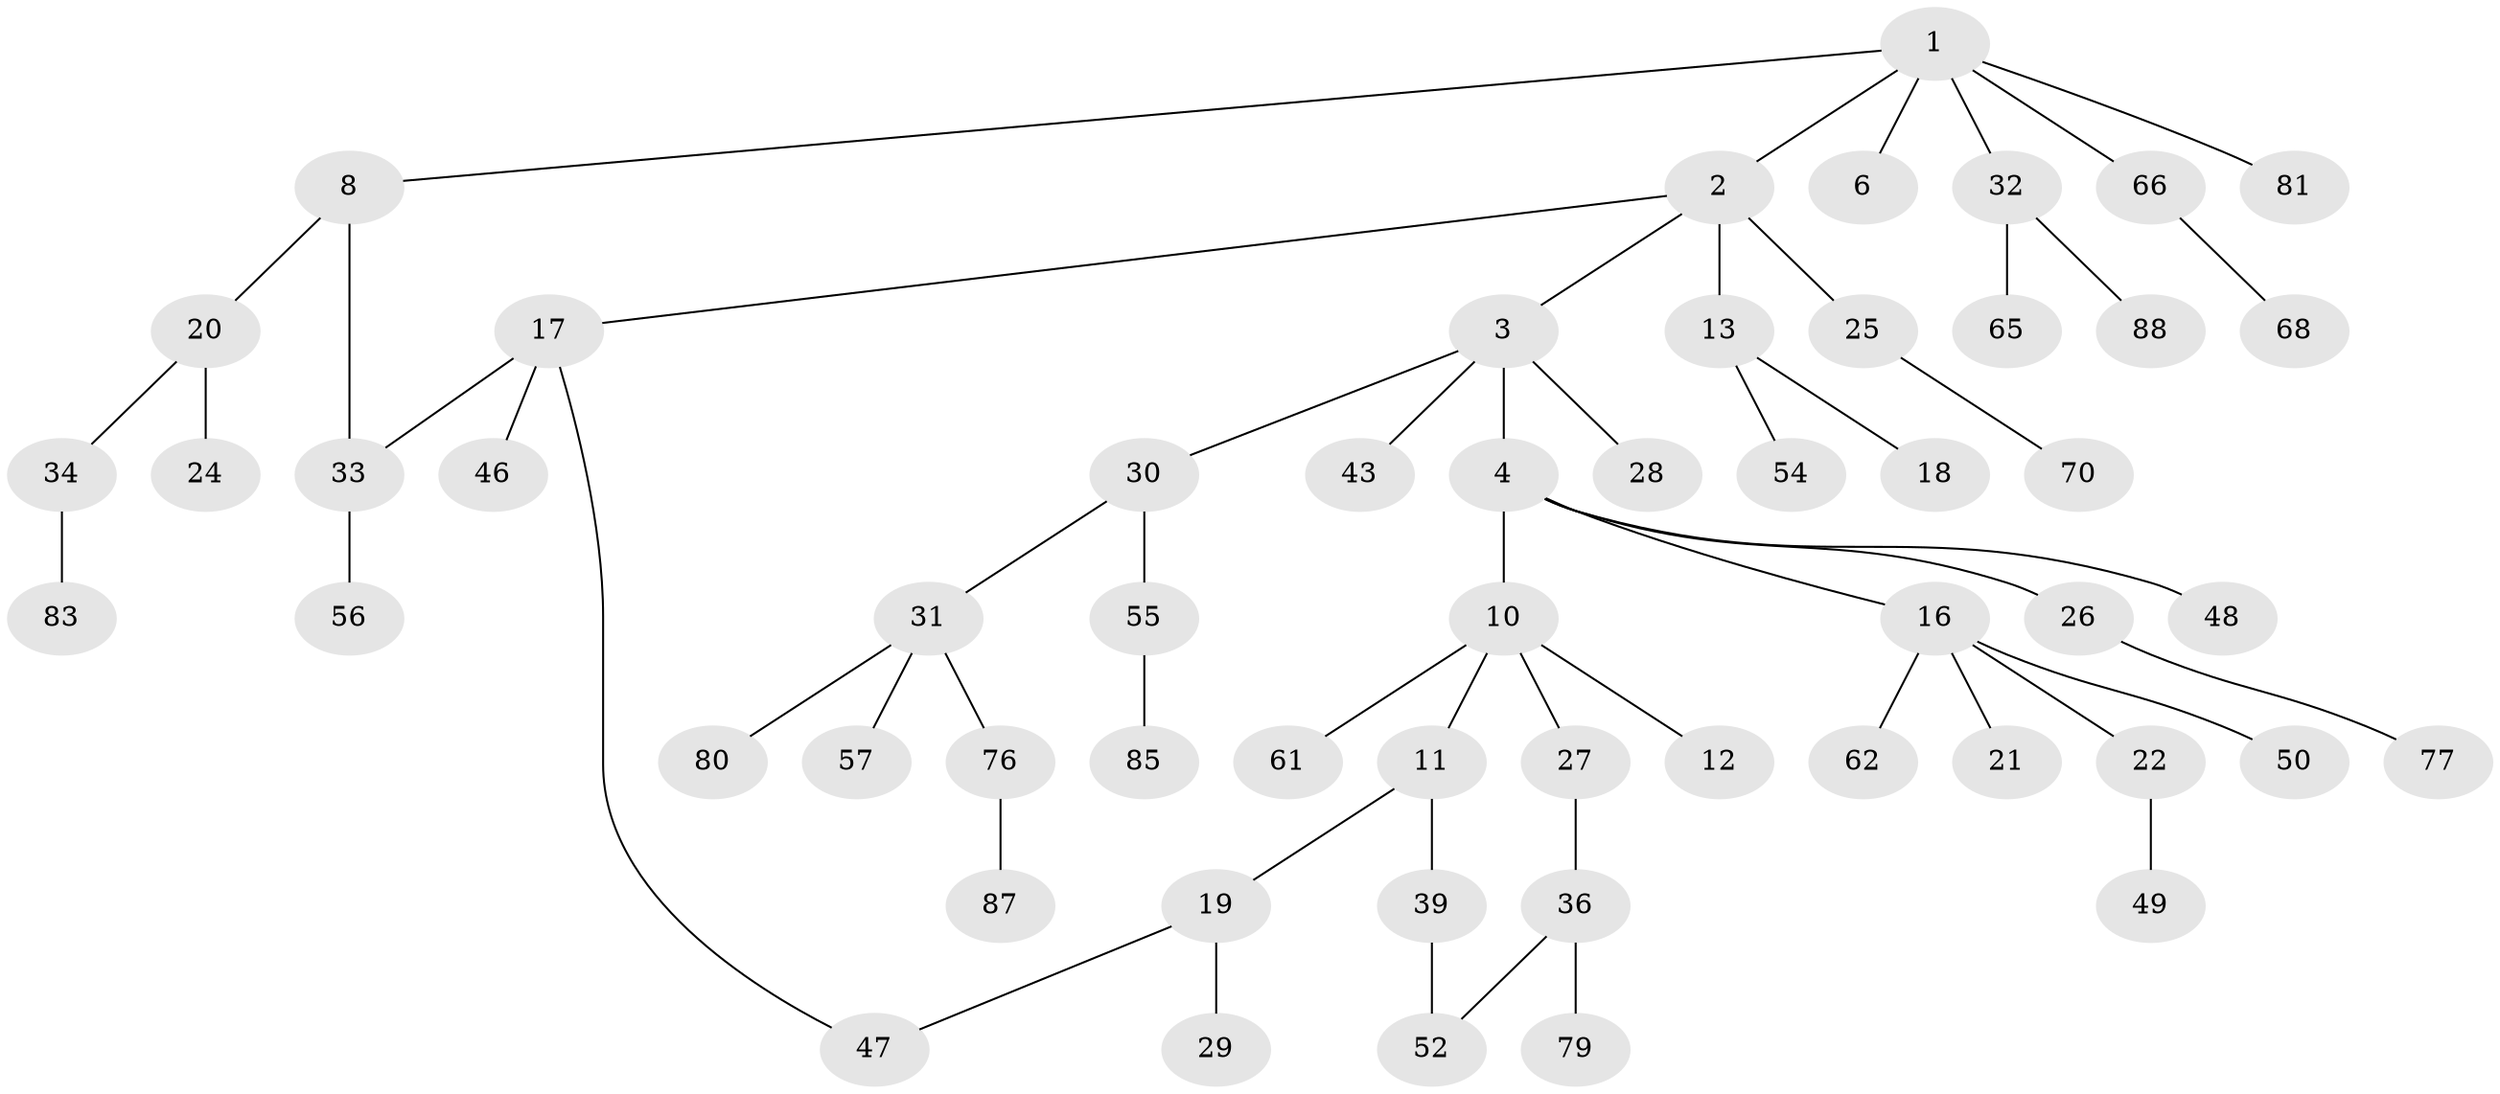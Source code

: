 // Generated by graph-tools (version 1.1) at 2025/51/02/27/25 19:51:40]
// undirected, 56 vertices, 58 edges
graph export_dot {
graph [start="1"]
  node [color=gray90,style=filled];
  1 [super="+5"];
  2 [super="+7"];
  3 [super="+15"];
  4 [super="+9"];
  6;
  8 [super="+59"];
  10 [super="+44"];
  11 [super="+14"];
  12;
  13 [super="+23"];
  16 [super="+41"];
  17 [super="+45"];
  18;
  19 [super="+71"];
  20 [super="+60"];
  21 [super="+38"];
  22 [super="+40"];
  24;
  25 [super="+84"];
  26 [super="+53"];
  27 [super="+35"];
  28;
  29 [super="+73"];
  30 [super="+58"];
  31 [super="+42"];
  32 [super="+64"];
  33 [super="+51"];
  34 [super="+74"];
  36 [super="+37"];
  39;
  43 [super="+69"];
  46;
  47;
  48;
  49;
  50;
  52 [super="+67"];
  54;
  55 [super="+63"];
  56 [super="+72"];
  57;
  61 [super="+75"];
  62;
  65;
  66;
  68 [super="+78"];
  70;
  76 [super="+82"];
  77 [super="+86"];
  79;
  80;
  81;
  83;
  85;
  87;
  88;
  1 -- 2;
  1 -- 32;
  1 -- 66;
  1 -- 8;
  1 -- 81;
  1 -- 6;
  2 -- 3;
  2 -- 17;
  2 -- 13;
  2 -- 25;
  3 -- 4;
  3 -- 28;
  3 -- 43;
  3 -- 30;
  4 -- 10;
  4 -- 16;
  4 -- 26;
  4 -- 48;
  8 -- 20;
  8 -- 33;
  10 -- 11;
  10 -- 12;
  10 -- 27;
  10 -- 61;
  11 -- 19;
  11 -- 39;
  13 -- 18;
  13 -- 54;
  16 -- 21;
  16 -- 22;
  16 -- 50;
  16 -- 62;
  17 -- 47;
  17 -- 46;
  17 -- 33;
  19 -- 29;
  19 -- 47;
  20 -- 24;
  20 -- 34;
  22 -- 49;
  25 -- 70;
  26 -- 77;
  27 -- 36;
  30 -- 31;
  30 -- 55;
  31 -- 57;
  31 -- 76;
  31 -- 80;
  32 -- 88;
  32 -- 65;
  33 -- 56;
  34 -- 83;
  36 -- 52;
  36 -- 79;
  39 -- 52;
  55 -- 85;
  66 -- 68;
  76 -- 87;
}
